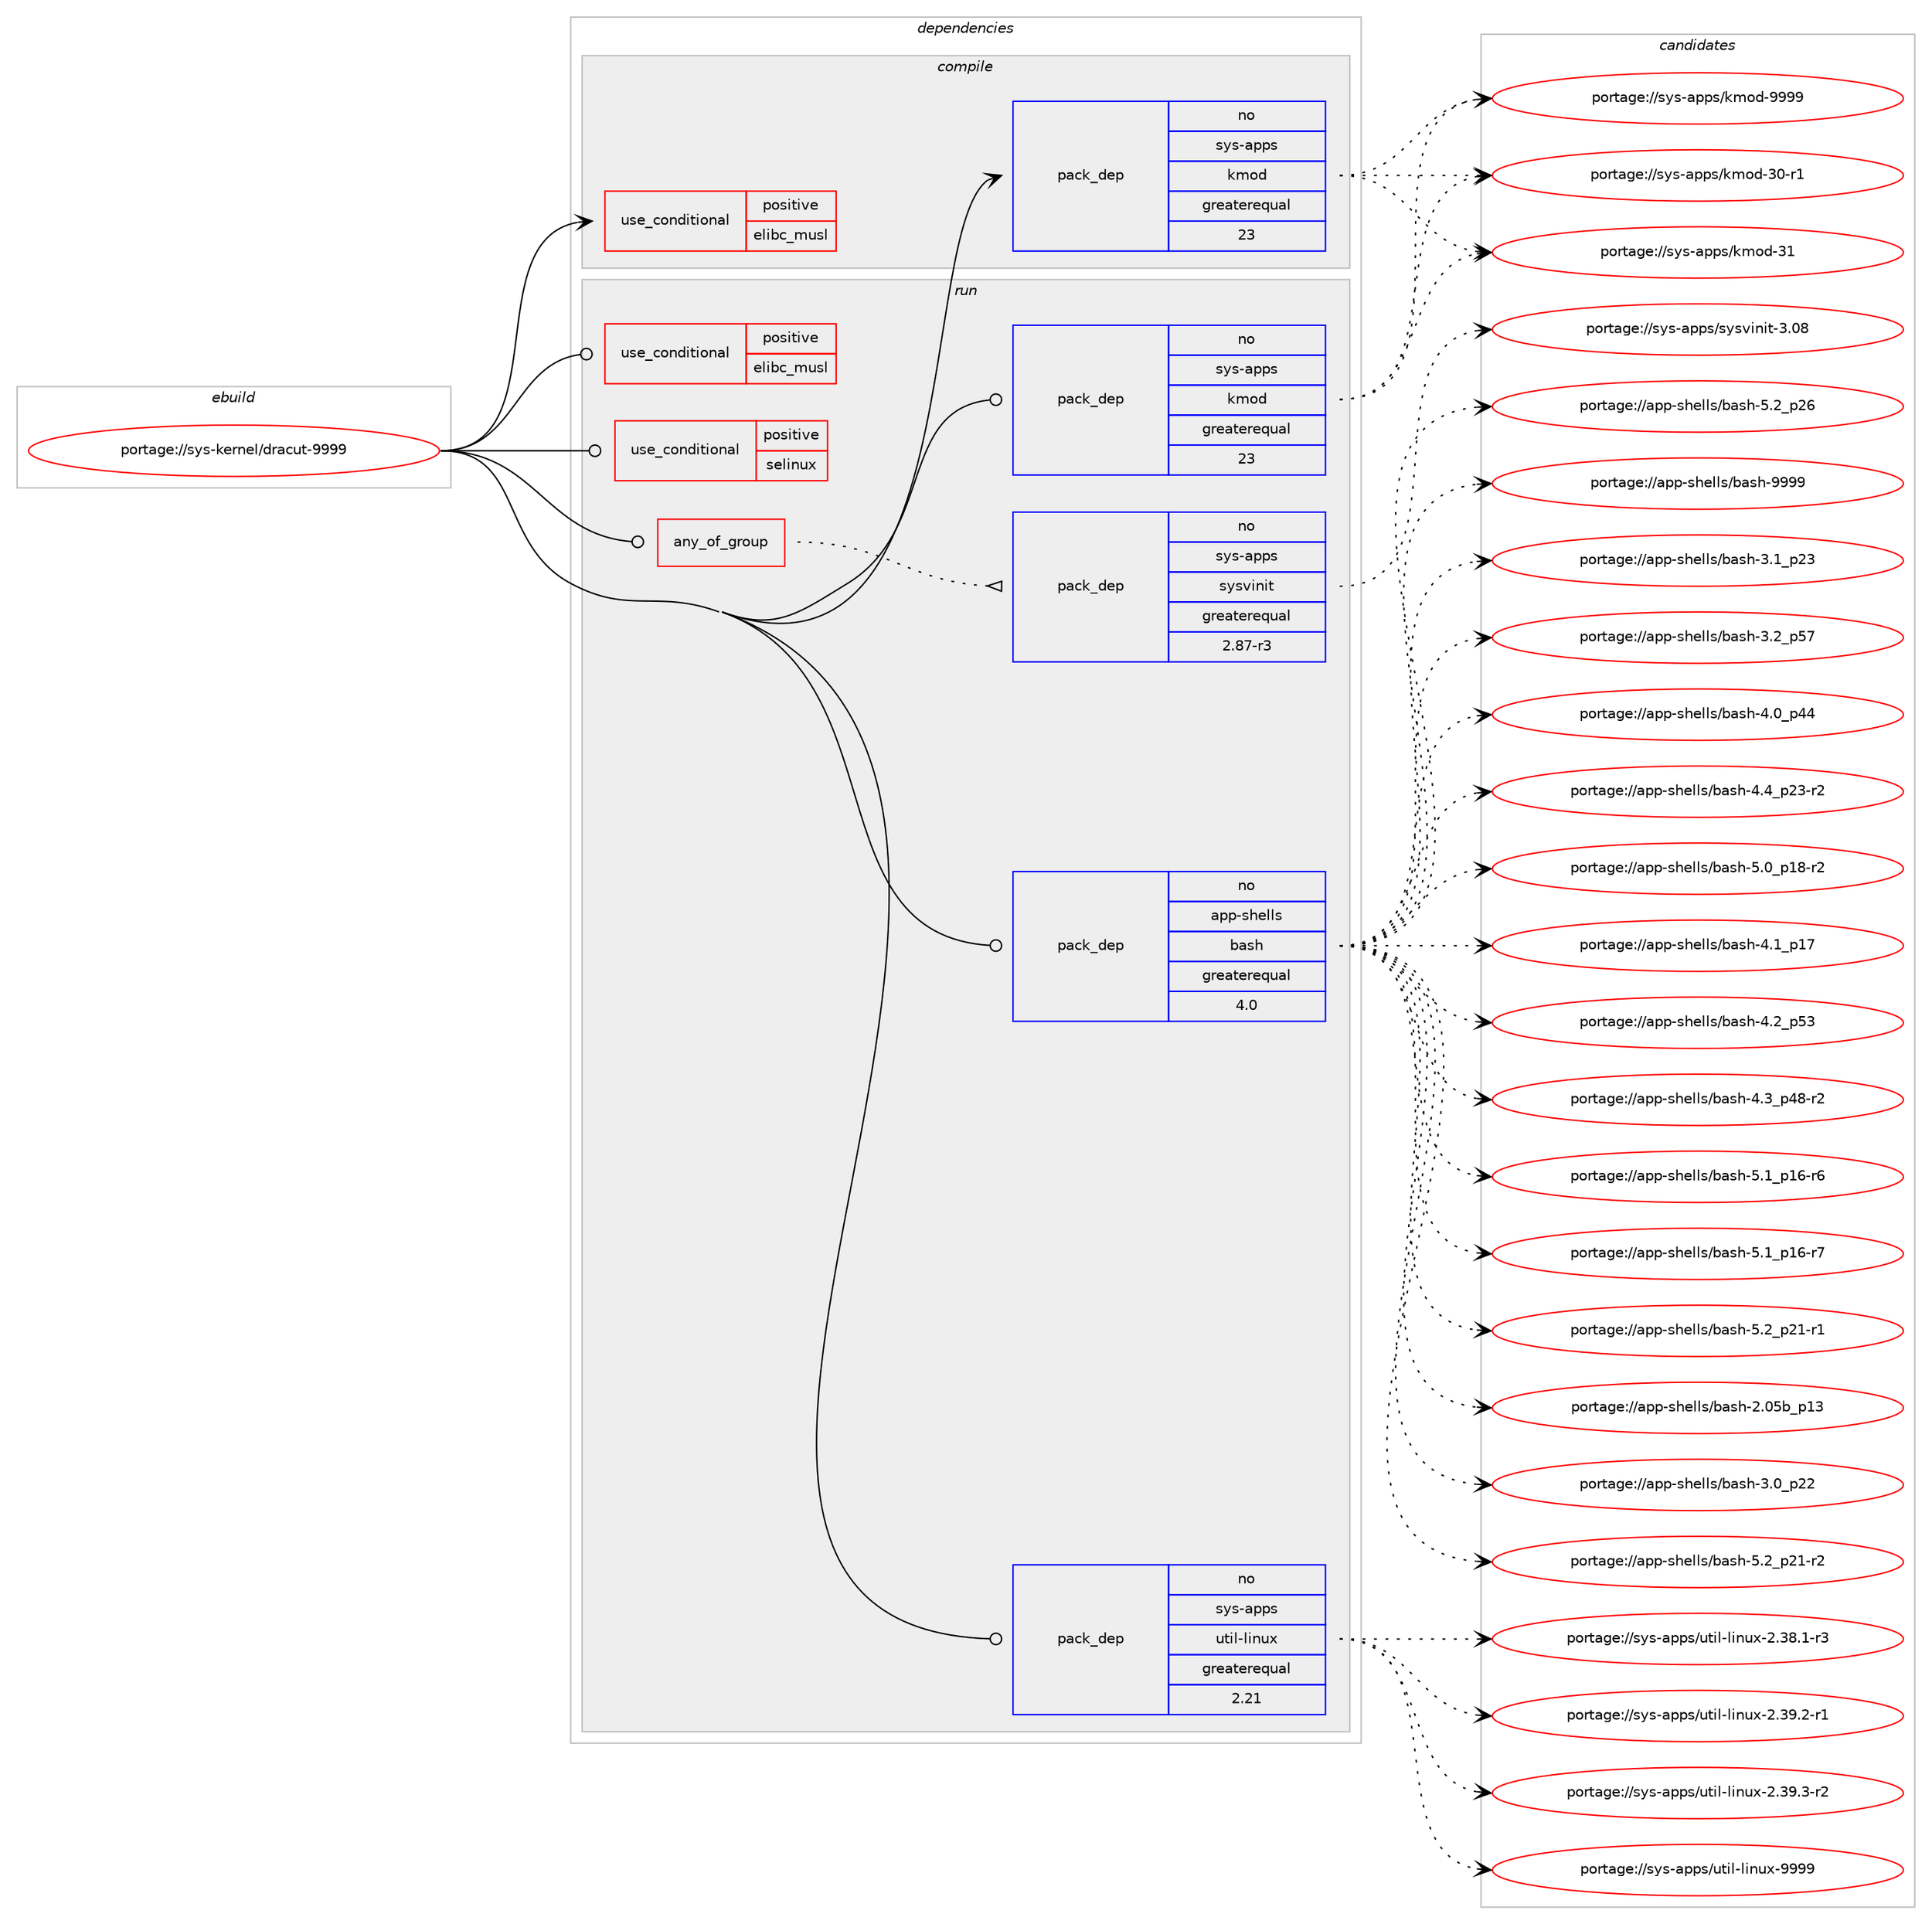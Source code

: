digraph prolog {

# *************
# Graph options
# *************

newrank=true;
concentrate=true;
compound=true;
graph [rankdir=LR,fontname=Helvetica,fontsize=10,ranksep=1.5];#, ranksep=2.5, nodesep=0.2];
edge  [arrowhead=vee];
node  [fontname=Helvetica,fontsize=10];

# **********
# The ebuild
# **********

subgraph cluster_leftcol {
color=gray;
rank=same;
label=<<i>ebuild</i>>;
id [label="portage://sys-kernel/dracut-9999", color=red, width=4, href="../sys-kernel/dracut-9999.svg"];
}

# ****************
# The dependencies
# ****************

subgraph cluster_midcol {
color=gray;
label=<<i>dependencies</i>>;
subgraph cluster_compile {
fillcolor="#eeeeee";
style=filled;
label=<<i>compile</i>>;
subgraph cond13365 {
dependency19850 [label=<<TABLE BORDER="0" CELLBORDER="1" CELLSPACING="0" CELLPADDING="4"><TR><TD ROWSPAN="3" CELLPADDING="10">use_conditional</TD></TR><TR><TD>positive</TD></TR><TR><TD>elibc_musl</TD></TR></TABLE>>, shape=none, color=red];
# *** BEGIN UNKNOWN DEPENDENCY TYPE (TODO) ***
# dependency19850 -> package_dependency(portage://sys-kernel/dracut-9999,install,no,sys-libs,fts-standalone,none,[,,],[],[])
# *** END UNKNOWN DEPENDENCY TYPE (TODO) ***

}
id:e -> dependency19850:w [weight=20,style="solid",arrowhead="vee"];
subgraph pack6296 {
dependency19851 [label=<<TABLE BORDER="0" CELLBORDER="1" CELLSPACING="0" CELLPADDING="4" WIDTH="220"><TR><TD ROWSPAN="6" CELLPADDING="30">pack_dep</TD></TR><TR><TD WIDTH="110">no</TD></TR><TR><TD>sys-apps</TD></TR><TR><TD>kmod</TD></TR><TR><TD>greaterequal</TD></TR><TR><TD>23</TD></TR></TABLE>>, shape=none, color=blue];
}
id:e -> dependency19851:w [weight=20,style="solid",arrowhead="vee"];
}
subgraph cluster_compileandrun {
fillcolor="#eeeeee";
style=filled;
label=<<i>compile and run</i>>;
}
subgraph cluster_run {
fillcolor="#eeeeee";
style=filled;
label=<<i>run</i>>;
subgraph any188 {
dependency19852 [label=<<TABLE BORDER="0" CELLBORDER="1" CELLSPACING="0" CELLPADDING="4"><TR><TD CELLPADDING="10">any_of_group</TD></TR></TABLE>>, shape=none, color=red];subgraph pack6297 {
dependency19853 [label=<<TABLE BORDER="0" CELLBORDER="1" CELLSPACING="0" CELLPADDING="4" WIDTH="220"><TR><TD ROWSPAN="6" CELLPADDING="30">pack_dep</TD></TR><TR><TD WIDTH="110">no</TD></TR><TR><TD>sys-apps</TD></TR><TR><TD>sysvinit</TD></TR><TR><TD>greaterequal</TD></TR><TR><TD>2.87-r3</TD></TR></TABLE>>, shape=none, color=blue];
}
dependency19852:e -> dependency19853:w [weight=20,style="dotted",arrowhead="oinv"];
# *** BEGIN UNKNOWN DEPENDENCY TYPE (TODO) ***
# dependency19852 -> package_dependency(portage://sys-kernel/dracut-9999,run,no,sys-apps,openrc,none,[,,],[],[use(enable(sysv-utils),negative),use(optenable(selinux),none)])
# *** END UNKNOWN DEPENDENCY TYPE (TODO) ***

# *** BEGIN UNKNOWN DEPENDENCY TYPE (TODO) ***
# dependency19852 -> package_dependency(portage://sys-kernel/dracut-9999,run,no,sys-apps,systemd,none,[,,],[],[use(enable(sysv-utils),none)])
# *** END UNKNOWN DEPENDENCY TYPE (TODO) ***

# *** BEGIN UNKNOWN DEPENDENCY TYPE (TODO) ***
# dependency19852 -> package_dependency(portage://sys-kernel/dracut-9999,run,no,sys-apps,s6-linux-init,none,[,,],[],[use(enable(sysv-utils),negative)])
# *** END UNKNOWN DEPENDENCY TYPE (TODO) ***

}
id:e -> dependency19852:w [weight=20,style="solid",arrowhead="odot"];
subgraph cond13366 {
dependency19854 [label=<<TABLE BORDER="0" CELLBORDER="1" CELLSPACING="0" CELLPADDING="4"><TR><TD ROWSPAN="3" CELLPADDING="10">use_conditional</TD></TR><TR><TD>positive</TD></TR><TR><TD>elibc_musl</TD></TR></TABLE>>, shape=none, color=red];
# *** BEGIN UNKNOWN DEPENDENCY TYPE (TODO) ***
# dependency19854 -> package_dependency(portage://sys-kernel/dracut-9999,run,no,sys-libs,fts-standalone,none,[,,],[],[])
# *** END UNKNOWN DEPENDENCY TYPE (TODO) ***

}
id:e -> dependency19854:w [weight=20,style="solid",arrowhead="odot"];
subgraph cond13367 {
dependency19855 [label=<<TABLE BORDER="0" CELLBORDER="1" CELLSPACING="0" CELLPADDING="4"><TR><TD ROWSPAN="3" CELLPADDING="10">use_conditional</TD></TR><TR><TD>positive</TD></TR><TR><TD>selinux</TD></TR></TABLE>>, shape=none, color=red];
# *** BEGIN UNKNOWN DEPENDENCY TYPE (TODO) ***
# dependency19855 -> package_dependency(portage://sys-kernel/dracut-9999,run,no,sec-policy,selinux-dracut,none,[,,],[],[])
# *** END UNKNOWN DEPENDENCY TYPE (TODO) ***

# *** BEGIN UNKNOWN DEPENDENCY TYPE (TODO) ***
# dependency19855 -> package_dependency(portage://sys-kernel/dracut-9999,run,no,sys-libs,libselinux,none,[,,],[],[])
# *** END UNKNOWN DEPENDENCY TYPE (TODO) ***

# *** BEGIN UNKNOWN DEPENDENCY TYPE (TODO) ***
# dependency19855 -> package_dependency(portage://sys-kernel/dracut-9999,run,no,sys-libs,libsepol,none,[,,],[],[])
# *** END UNKNOWN DEPENDENCY TYPE (TODO) ***

}
id:e -> dependency19855:w [weight=20,style="solid",arrowhead="odot"];
# *** BEGIN UNKNOWN DEPENDENCY TYPE (TODO) ***
# id -> package_dependency(portage://sys-kernel/dracut-9999,run,no,app-alternatives,cpio,none,[,,],[],[])
# *** END UNKNOWN DEPENDENCY TYPE (TODO) ***

subgraph pack6298 {
dependency19856 [label=<<TABLE BORDER="0" CELLBORDER="1" CELLSPACING="0" CELLPADDING="4" WIDTH="220"><TR><TD ROWSPAN="6" CELLPADDING="30">pack_dep</TD></TR><TR><TD WIDTH="110">no</TD></TR><TR><TD>app-shells</TD></TR><TR><TD>bash</TD></TR><TR><TD>greaterequal</TD></TR><TR><TD>4.0</TD></TR></TABLE>>, shape=none, color=blue];
}
id:e -> dependency19856:w [weight=20,style="solid",arrowhead="odot"];
# *** BEGIN UNKNOWN DEPENDENCY TYPE (TODO) ***
# id -> package_dependency(portage://sys-kernel/dracut-9999,run,no,sys-apps,coreutils,none,[,,],[],[use(enable(xattr),negative)])
# *** END UNKNOWN DEPENDENCY TYPE (TODO) ***

subgraph pack6299 {
dependency19857 [label=<<TABLE BORDER="0" CELLBORDER="1" CELLSPACING="0" CELLPADDING="4" WIDTH="220"><TR><TD ROWSPAN="6" CELLPADDING="30">pack_dep</TD></TR><TR><TD WIDTH="110">no</TD></TR><TR><TD>sys-apps</TD></TR><TR><TD>kmod</TD></TR><TR><TD>greaterequal</TD></TR><TR><TD>23</TD></TR></TABLE>>, shape=none, color=blue];
}
id:e -> dependency19857:w [weight=20,style="solid",arrowhead="odot"];
subgraph pack6300 {
dependency19858 [label=<<TABLE BORDER="0" CELLBORDER="1" CELLSPACING="0" CELLPADDING="4" WIDTH="220"><TR><TD ROWSPAN="6" CELLPADDING="30">pack_dep</TD></TR><TR><TD WIDTH="110">no</TD></TR><TR><TD>sys-apps</TD></TR><TR><TD>util-linux</TD></TR><TR><TD>greaterequal</TD></TR><TR><TD>2.21</TD></TR></TABLE>>, shape=none, color=blue];
}
id:e -> dependency19858:w [weight=20,style="solid",arrowhead="odot"];
# *** BEGIN UNKNOWN DEPENDENCY TYPE (TODO) ***
# id -> package_dependency(portage://sys-kernel/dracut-9999,run,no,virtual,pkgconfig,none,[,,],[],[])
# *** END UNKNOWN DEPENDENCY TYPE (TODO) ***

# *** BEGIN UNKNOWN DEPENDENCY TYPE (TODO) ***
# id -> package_dependency(portage://sys-kernel/dracut-9999,run,no,virtual,udev,none,[,,],[],[])
# *** END UNKNOWN DEPENDENCY TYPE (TODO) ***

}
}

# **************
# The candidates
# **************

subgraph cluster_choices {
rank=same;
color=gray;
label=<<i>candidates</i>>;

subgraph choice6296 {
color=black;
nodesep=1;
choice1151211154597112112115471071091111004551484511449 [label="portage://sys-apps/kmod-30-r1", color=red, width=4,href="../sys-apps/kmod-30-r1.svg"];
choice115121115459711211211547107109111100455149 [label="portage://sys-apps/kmod-31", color=red, width=4,href="../sys-apps/kmod-31.svg"];
choice1151211154597112112115471071091111004557575757 [label="portage://sys-apps/kmod-9999", color=red, width=4,href="../sys-apps/kmod-9999.svg"];
dependency19851:e -> choice1151211154597112112115471071091111004551484511449:w [style=dotted,weight="100"];
dependency19851:e -> choice115121115459711211211547107109111100455149:w [style=dotted,weight="100"];
dependency19851:e -> choice1151211154597112112115471071091111004557575757:w [style=dotted,weight="100"];
}
subgraph choice6297 {
color=black;
nodesep=1;
choice1151211154597112112115471151211151181051101051164551464856 [label="portage://sys-apps/sysvinit-3.08", color=red, width=4,href="../sys-apps/sysvinit-3.08.svg"];
dependency19853:e -> choice1151211154597112112115471151211151181051101051164551464856:w [style=dotted,weight="100"];
}
subgraph choice6298 {
color=black;
nodesep=1;
choice9711211245115104101108108115479897115104455046485398951124951 [label="portage://app-shells/bash-2.05b_p13", color=red, width=4,href="../app-shells/bash-2.05b_p13.svg"];
choice971121124511510410110810811547989711510445514648951125050 [label="portage://app-shells/bash-3.0_p22", color=red, width=4,href="../app-shells/bash-3.0_p22.svg"];
choice971121124511510410110810811547989711510445514649951125051 [label="portage://app-shells/bash-3.1_p23", color=red, width=4,href="../app-shells/bash-3.1_p23.svg"];
choice971121124511510410110810811547989711510445514650951125355 [label="portage://app-shells/bash-3.2_p57", color=red, width=4,href="../app-shells/bash-3.2_p57.svg"];
choice971121124511510410110810811547989711510445524648951125252 [label="portage://app-shells/bash-4.0_p44", color=red, width=4,href="../app-shells/bash-4.0_p44.svg"];
choice971121124511510410110810811547989711510445524649951124955 [label="portage://app-shells/bash-4.1_p17", color=red, width=4,href="../app-shells/bash-4.1_p17.svg"];
choice971121124511510410110810811547989711510445524650951125351 [label="portage://app-shells/bash-4.2_p53", color=red, width=4,href="../app-shells/bash-4.2_p53.svg"];
choice9711211245115104101108108115479897115104455246519511252564511450 [label="portage://app-shells/bash-4.3_p48-r2", color=red, width=4,href="../app-shells/bash-4.3_p48-r2.svg"];
choice9711211245115104101108108115479897115104455246529511250514511450 [label="portage://app-shells/bash-4.4_p23-r2", color=red, width=4,href="../app-shells/bash-4.4_p23-r2.svg"];
choice9711211245115104101108108115479897115104455346489511249564511450 [label="portage://app-shells/bash-5.0_p18-r2", color=red, width=4,href="../app-shells/bash-5.0_p18-r2.svg"];
choice9711211245115104101108108115479897115104455346499511249544511454 [label="portage://app-shells/bash-5.1_p16-r6", color=red, width=4,href="../app-shells/bash-5.1_p16-r6.svg"];
choice9711211245115104101108108115479897115104455346499511249544511455 [label="portage://app-shells/bash-5.1_p16-r7", color=red, width=4,href="../app-shells/bash-5.1_p16-r7.svg"];
choice9711211245115104101108108115479897115104455346509511250494511449 [label="portage://app-shells/bash-5.2_p21-r1", color=red, width=4,href="../app-shells/bash-5.2_p21-r1.svg"];
choice9711211245115104101108108115479897115104455346509511250494511450 [label="portage://app-shells/bash-5.2_p21-r2", color=red, width=4,href="../app-shells/bash-5.2_p21-r2.svg"];
choice971121124511510410110810811547989711510445534650951125054 [label="portage://app-shells/bash-5.2_p26", color=red, width=4,href="../app-shells/bash-5.2_p26.svg"];
choice97112112451151041011081081154798971151044557575757 [label="portage://app-shells/bash-9999", color=red, width=4,href="../app-shells/bash-9999.svg"];
dependency19856:e -> choice9711211245115104101108108115479897115104455046485398951124951:w [style=dotted,weight="100"];
dependency19856:e -> choice971121124511510410110810811547989711510445514648951125050:w [style=dotted,weight="100"];
dependency19856:e -> choice971121124511510410110810811547989711510445514649951125051:w [style=dotted,weight="100"];
dependency19856:e -> choice971121124511510410110810811547989711510445514650951125355:w [style=dotted,weight="100"];
dependency19856:e -> choice971121124511510410110810811547989711510445524648951125252:w [style=dotted,weight="100"];
dependency19856:e -> choice971121124511510410110810811547989711510445524649951124955:w [style=dotted,weight="100"];
dependency19856:e -> choice971121124511510410110810811547989711510445524650951125351:w [style=dotted,weight="100"];
dependency19856:e -> choice9711211245115104101108108115479897115104455246519511252564511450:w [style=dotted,weight="100"];
dependency19856:e -> choice9711211245115104101108108115479897115104455246529511250514511450:w [style=dotted,weight="100"];
dependency19856:e -> choice9711211245115104101108108115479897115104455346489511249564511450:w [style=dotted,weight="100"];
dependency19856:e -> choice9711211245115104101108108115479897115104455346499511249544511454:w [style=dotted,weight="100"];
dependency19856:e -> choice9711211245115104101108108115479897115104455346499511249544511455:w [style=dotted,weight="100"];
dependency19856:e -> choice9711211245115104101108108115479897115104455346509511250494511449:w [style=dotted,weight="100"];
dependency19856:e -> choice9711211245115104101108108115479897115104455346509511250494511450:w [style=dotted,weight="100"];
dependency19856:e -> choice971121124511510410110810811547989711510445534650951125054:w [style=dotted,weight="100"];
dependency19856:e -> choice97112112451151041011081081154798971151044557575757:w [style=dotted,weight="100"];
}
subgraph choice6299 {
color=black;
nodesep=1;
choice1151211154597112112115471071091111004551484511449 [label="portage://sys-apps/kmod-30-r1", color=red, width=4,href="../sys-apps/kmod-30-r1.svg"];
choice115121115459711211211547107109111100455149 [label="portage://sys-apps/kmod-31", color=red, width=4,href="../sys-apps/kmod-31.svg"];
choice1151211154597112112115471071091111004557575757 [label="portage://sys-apps/kmod-9999", color=red, width=4,href="../sys-apps/kmod-9999.svg"];
dependency19857:e -> choice1151211154597112112115471071091111004551484511449:w [style=dotted,weight="100"];
dependency19857:e -> choice115121115459711211211547107109111100455149:w [style=dotted,weight="100"];
dependency19857:e -> choice1151211154597112112115471071091111004557575757:w [style=dotted,weight="100"];
}
subgraph choice6300 {
color=black;
nodesep=1;
choice11512111545971121121154711711610510845108105110117120455046515646494511451 [label="portage://sys-apps/util-linux-2.38.1-r3", color=red, width=4,href="../sys-apps/util-linux-2.38.1-r3.svg"];
choice11512111545971121121154711711610510845108105110117120455046515746504511449 [label="portage://sys-apps/util-linux-2.39.2-r1", color=red, width=4,href="../sys-apps/util-linux-2.39.2-r1.svg"];
choice11512111545971121121154711711610510845108105110117120455046515746514511450 [label="portage://sys-apps/util-linux-2.39.3-r2", color=red, width=4,href="../sys-apps/util-linux-2.39.3-r2.svg"];
choice115121115459711211211547117116105108451081051101171204557575757 [label="portage://sys-apps/util-linux-9999", color=red, width=4,href="../sys-apps/util-linux-9999.svg"];
dependency19858:e -> choice11512111545971121121154711711610510845108105110117120455046515646494511451:w [style=dotted,weight="100"];
dependency19858:e -> choice11512111545971121121154711711610510845108105110117120455046515746504511449:w [style=dotted,weight="100"];
dependency19858:e -> choice11512111545971121121154711711610510845108105110117120455046515746514511450:w [style=dotted,weight="100"];
dependency19858:e -> choice115121115459711211211547117116105108451081051101171204557575757:w [style=dotted,weight="100"];
}
}

}

